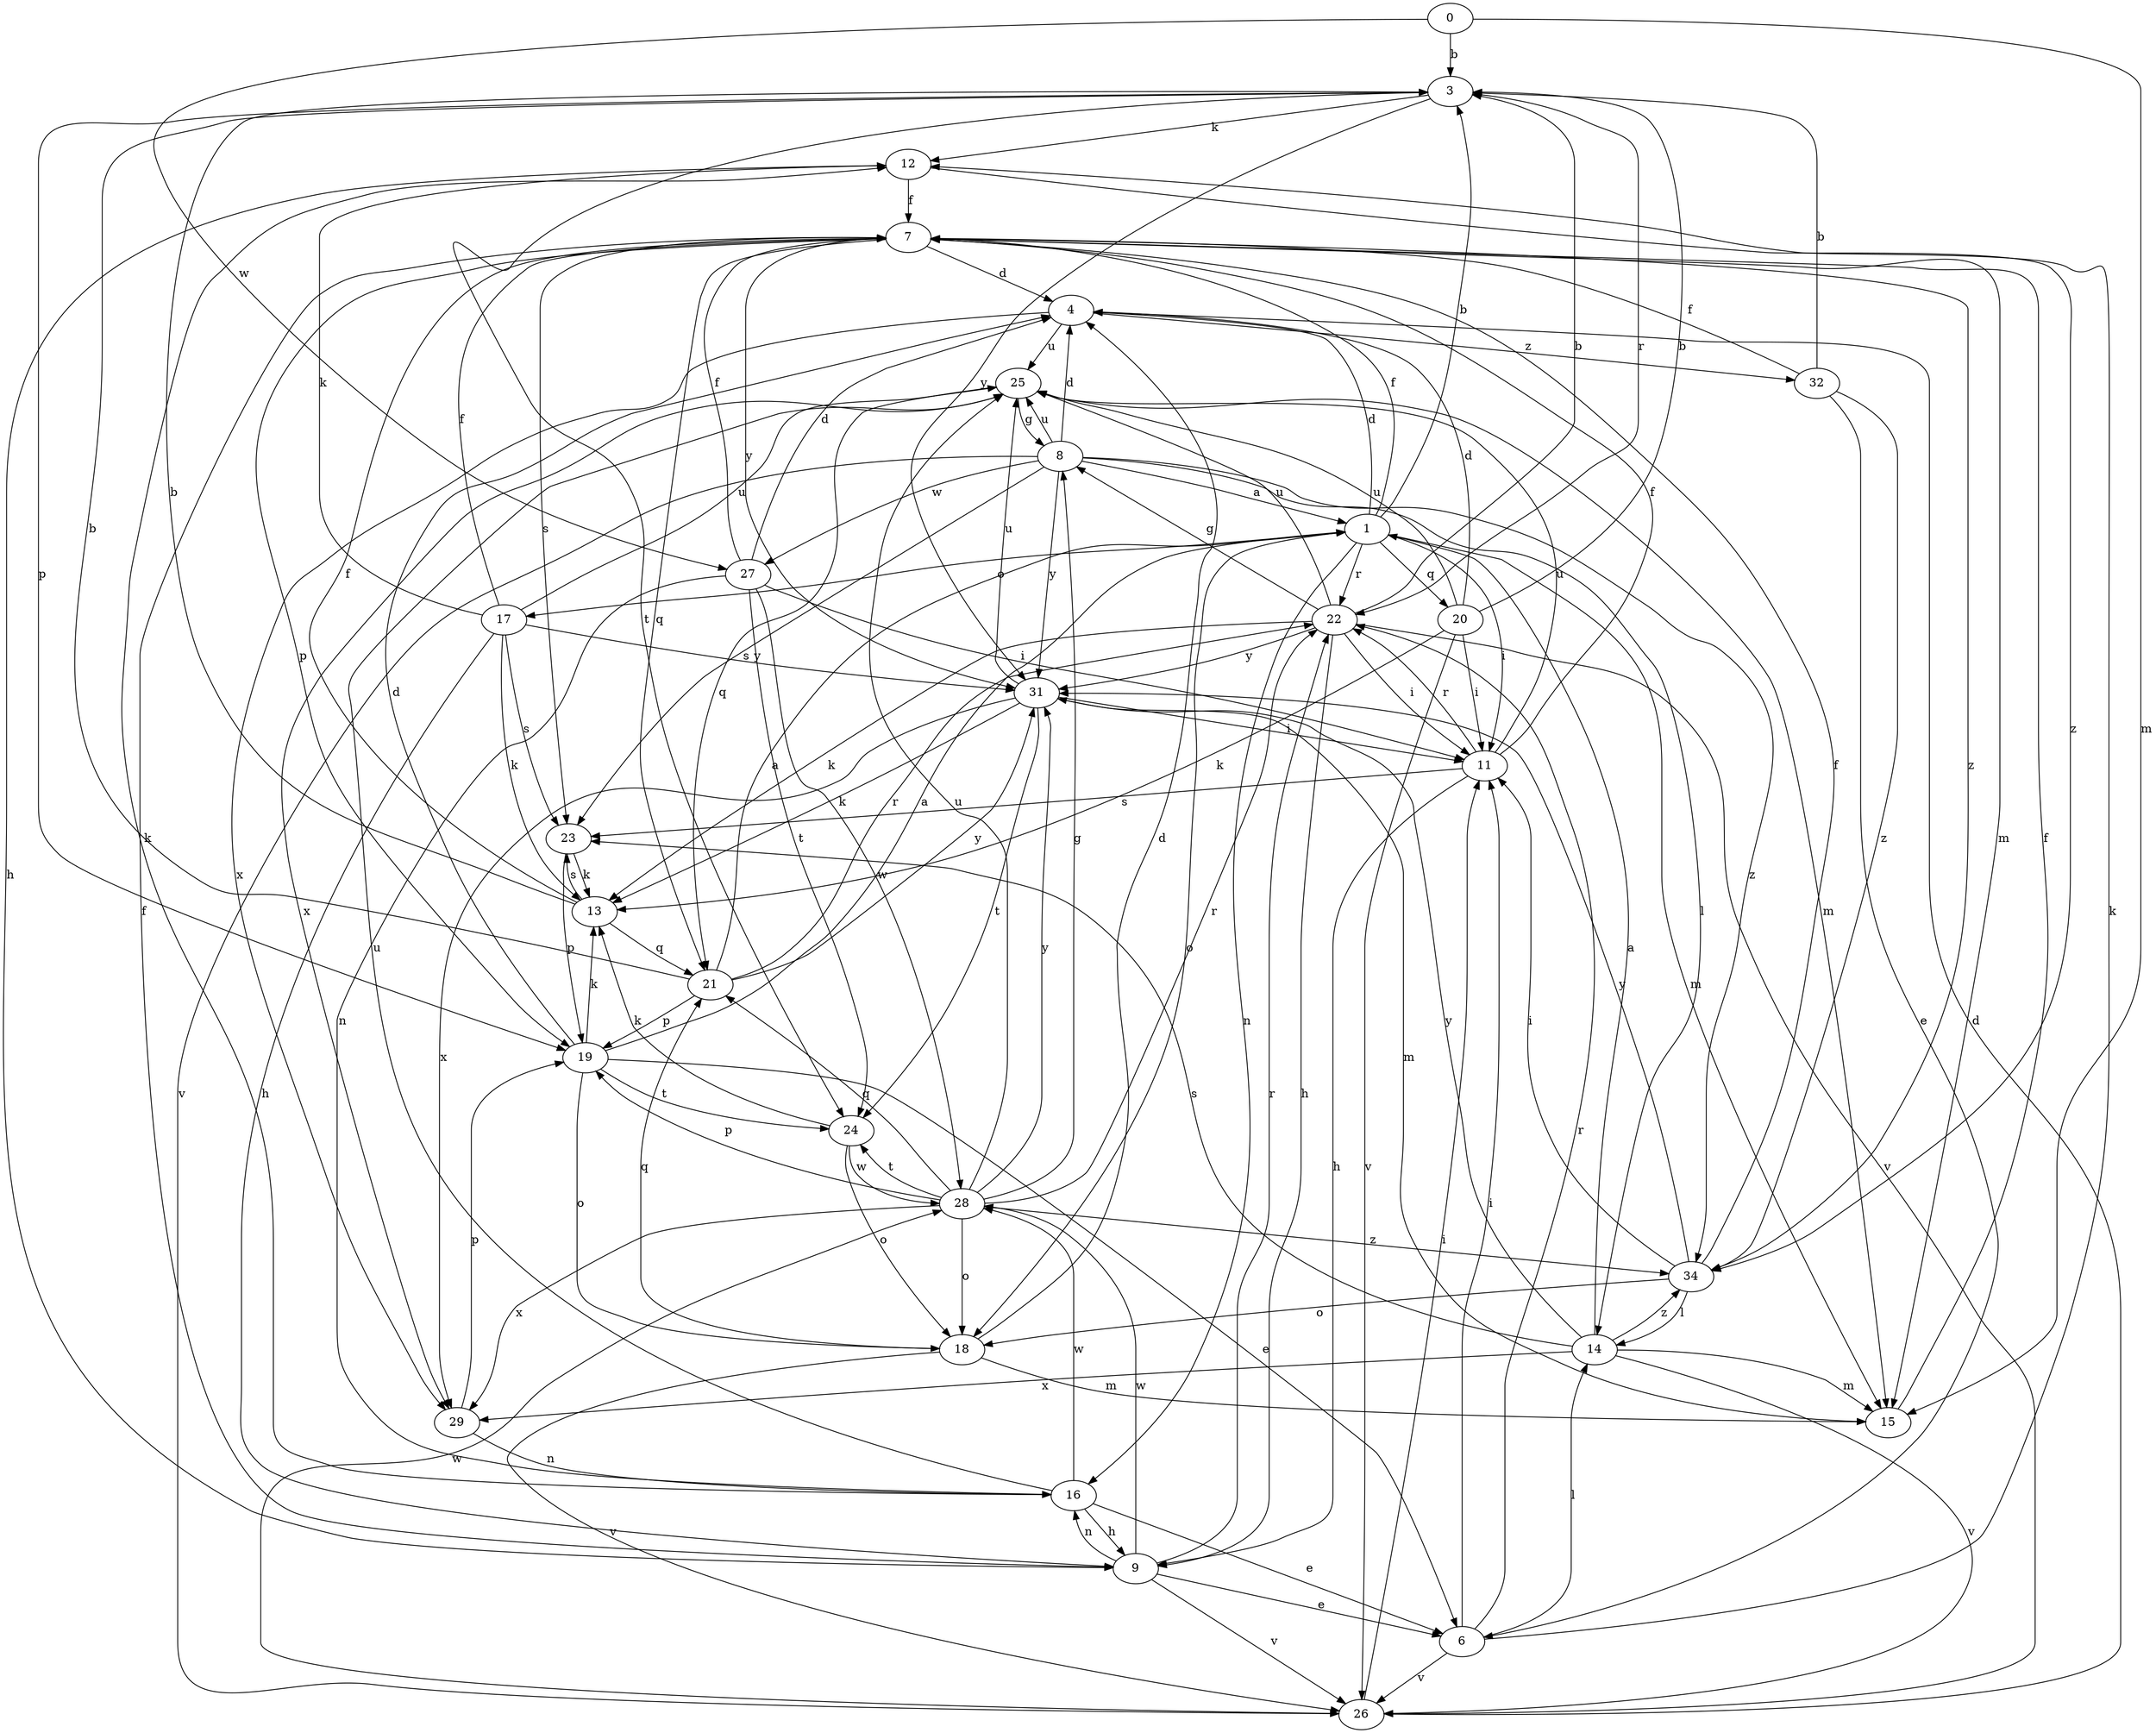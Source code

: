 strict digraph  {
0;
1;
3;
4;
6;
7;
8;
9;
11;
12;
13;
14;
15;
16;
17;
18;
19;
20;
21;
22;
23;
24;
25;
26;
27;
28;
29;
31;
32;
34;
0 -> 3  [label=b];
0 -> 15  [label=m];
0 -> 27  [label=w];
1 -> 3  [label=b];
1 -> 4  [label=d];
1 -> 7  [label=f];
1 -> 11  [label=i];
1 -> 15  [label=m];
1 -> 16  [label=n];
1 -> 17  [label=o];
1 -> 18  [label=o];
1 -> 20  [label=q];
1 -> 22  [label=r];
3 -> 12  [label=k];
3 -> 19  [label=p];
3 -> 22  [label=r];
3 -> 24  [label=t];
3 -> 31  [label=y];
4 -> 25  [label=u];
4 -> 29  [label=x];
4 -> 32  [label=z];
6 -> 11  [label=i];
6 -> 12  [label=k];
6 -> 14  [label=l];
6 -> 22  [label=r];
6 -> 26  [label=v];
7 -> 4  [label=d];
7 -> 15  [label=m];
7 -> 19  [label=p];
7 -> 21  [label=q];
7 -> 23  [label=s];
7 -> 31  [label=y];
7 -> 34  [label=z];
8 -> 1  [label=a];
8 -> 4  [label=d];
8 -> 14  [label=l];
8 -> 23  [label=s];
8 -> 25  [label=u];
8 -> 26  [label=v];
8 -> 27  [label=w];
8 -> 31  [label=y];
8 -> 34  [label=z];
9 -> 6  [label=e];
9 -> 7  [label=f];
9 -> 16  [label=n];
9 -> 22  [label=r];
9 -> 26  [label=v];
9 -> 28  [label=w];
11 -> 7  [label=f];
11 -> 9  [label=h];
11 -> 22  [label=r];
11 -> 23  [label=s];
11 -> 25  [label=u];
12 -> 7  [label=f];
12 -> 9  [label=h];
12 -> 34  [label=z];
13 -> 3  [label=b];
13 -> 7  [label=f];
13 -> 21  [label=q];
13 -> 23  [label=s];
14 -> 1  [label=a];
14 -> 15  [label=m];
14 -> 23  [label=s];
14 -> 26  [label=v];
14 -> 29  [label=x];
14 -> 31  [label=y];
14 -> 34  [label=z];
15 -> 7  [label=f];
16 -> 6  [label=e];
16 -> 9  [label=h];
16 -> 12  [label=k];
16 -> 25  [label=u];
16 -> 28  [label=w];
17 -> 7  [label=f];
17 -> 9  [label=h];
17 -> 12  [label=k];
17 -> 13  [label=k];
17 -> 23  [label=s];
17 -> 25  [label=u];
17 -> 31  [label=y];
18 -> 4  [label=d];
18 -> 15  [label=m];
18 -> 21  [label=q];
18 -> 26  [label=v];
19 -> 1  [label=a];
19 -> 4  [label=d];
19 -> 6  [label=e];
19 -> 13  [label=k];
19 -> 18  [label=o];
19 -> 24  [label=t];
20 -> 3  [label=b];
20 -> 4  [label=d];
20 -> 11  [label=i];
20 -> 13  [label=k];
20 -> 25  [label=u];
20 -> 26  [label=v];
21 -> 1  [label=a];
21 -> 3  [label=b];
21 -> 19  [label=p];
21 -> 22  [label=r];
21 -> 31  [label=y];
22 -> 3  [label=b];
22 -> 8  [label=g];
22 -> 9  [label=h];
22 -> 11  [label=i];
22 -> 13  [label=k];
22 -> 25  [label=u];
22 -> 26  [label=v];
22 -> 31  [label=y];
23 -> 13  [label=k];
23 -> 19  [label=p];
24 -> 13  [label=k];
24 -> 18  [label=o];
24 -> 28  [label=w];
25 -> 8  [label=g];
25 -> 15  [label=m];
25 -> 21  [label=q];
25 -> 29  [label=x];
26 -> 4  [label=d];
26 -> 11  [label=i];
26 -> 28  [label=w];
27 -> 4  [label=d];
27 -> 7  [label=f];
27 -> 11  [label=i];
27 -> 16  [label=n];
27 -> 24  [label=t];
27 -> 28  [label=w];
28 -> 8  [label=g];
28 -> 18  [label=o];
28 -> 19  [label=p];
28 -> 21  [label=q];
28 -> 22  [label=r];
28 -> 24  [label=t];
28 -> 25  [label=u];
28 -> 29  [label=x];
28 -> 31  [label=y];
28 -> 34  [label=z];
29 -> 16  [label=n];
29 -> 19  [label=p];
31 -> 11  [label=i];
31 -> 13  [label=k];
31 -> 15  [label=m];
31 -> 24  [label=t];
31 -> 25  [label=u];
31 -> 29  [label=x];
32 -> 3  [label=b];
32 -> 6  [label=e];
32 -> 7  [label=f];
32 -> 34  [label=z];
34 -> 7  [label=f];
34 -> 11  [label=i];
34 -> 14  [label=l];
34 -> 18  [label=o];
34 -> 31  [label=y];
}
